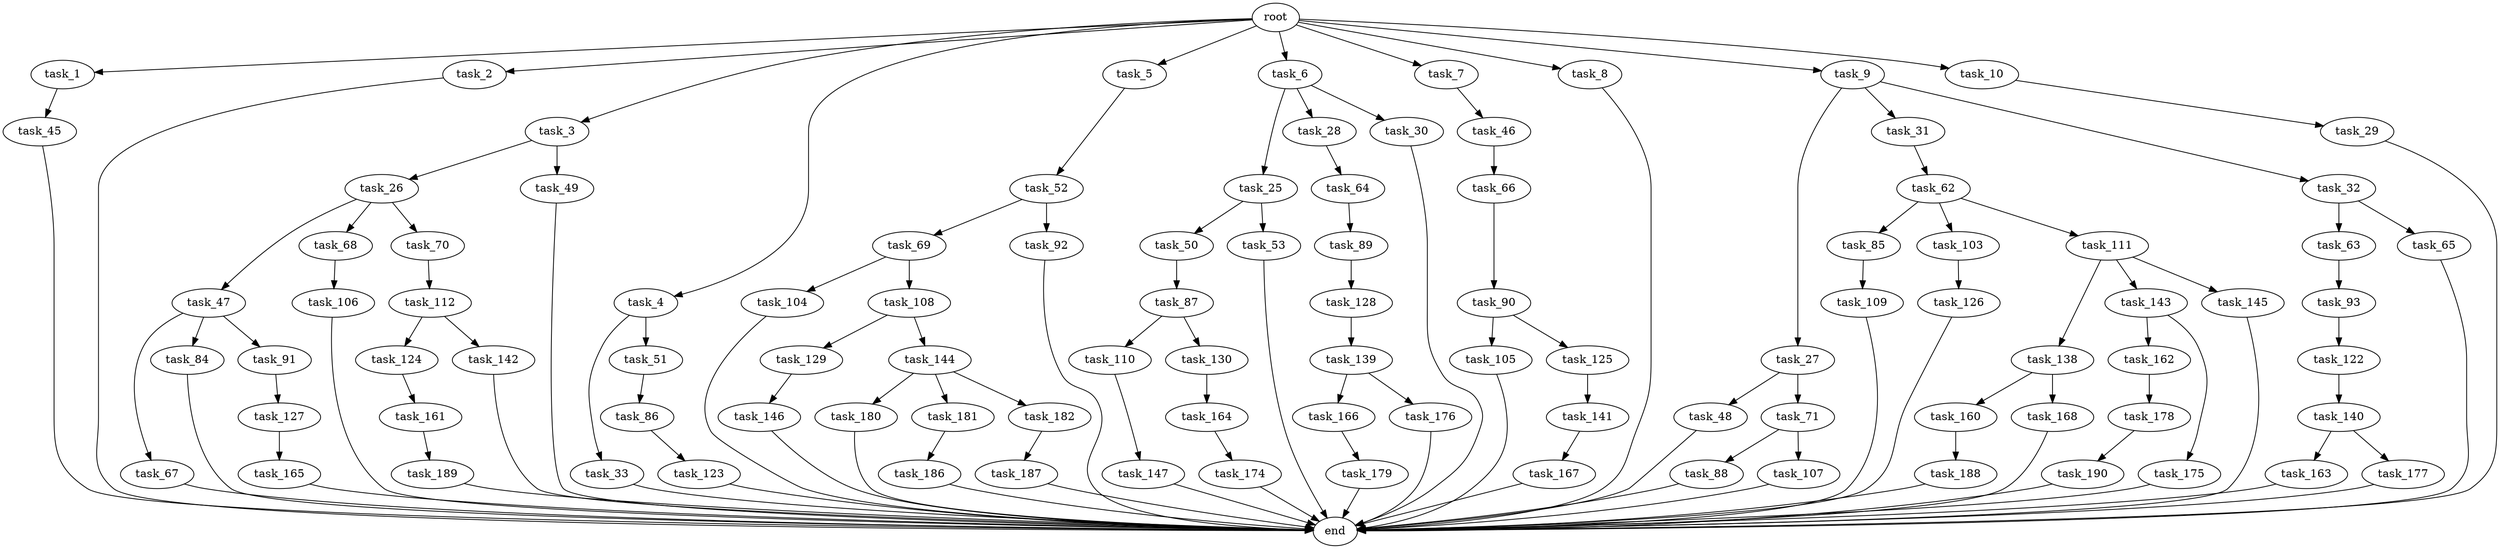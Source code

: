 digraph G {
  root [size="0.000000"];
  task_1 [size="2.048000"];
  task_2 [size="2.048000"];
  task_3 [size="2.048000"];
  task_4 [size="2.048000"];
  task_5 [size="2.048000"];
  task_6 [size="2.048000"];
  task_7 [size="2.048000"];
  task_8 [size="2.048000"];
  task_9 [size="2.048000"];
  task_10 [size="2.048000"];
  task_25 [size="154618822.656000"];
  task_26 [size="618475290.624000"];
  task_27 [size="154618822.656000"];
  task_28 [size="154618822.656000"];
  task_29 [size="274877906.944000"];
  task_30 [size="154618822.656000"];
  task_31 [size="154618822.656000"];
  task_32 [size="154618822.656000"];
  task_33 [size="154618822.656000"];
  task_45 [size="68719476.736000"];
  task_46 [size="68719476.736000"];
  task_47 [size="274877906.944000"];
  task_48 [size="1391569403.904000"];
  task_49 [size="618475290.624000"];
  task_50 [size="618475290.624000"];
  task_51 [size="154618822.656000"];
  task_52 [size="274877906.944000"];
  task_53 [size="618475290.624000"];
  task_62 [size="429496729.600000"];
  task_63 [size="618475290.624000"];
  task_64 [size="1099511627.776000"];
  task_65 [size="618475290.624000"];
  task_66 [size="1099511627.776000"];
  task_67 [size="618475290.624000"];
  task_68 [size="274877906.944000"];
  task_69 [size="274877906.944000"];
  task_70 [size="274877906.944000"];
  task_71 [size="1391569403.904000"];
  task_84 [size="618475290.624000"];
  task_85 [size="1391569403.904000"];
  task_86 [size="274877906.944000"];
  task_87 [size="1391569403.904000"];
  task_88 [size="1099511627.776000"];
  task_89 [size="154618822.656000"];
  task_90 [size="154618822.656000"];
  task_91 [size="618475290.624000"];
  task_92 [size="274877906.944000"];
  task_93 [size="1717986918.400000"];
  task_103 [size="1391569403.904000"];
  task_104 [size="1717986918.400000"];
  task_105 [size="1391569403.904000"];
  task_106 [size="841813590.016000"];
  task_107 [size="1099511627.776000"];
  task_108 [size="1717986918.400000"];
  task_109 [size="429496729.600000"];
  task_110 [size="154618822.656000"];
  task_111 [size="1391569403.904000"];
  task_112 [size="68719476.736000"];
  task_122 [size="68719476.736000"];
  task_123 [size="68719476.736000"];
  task_124 [size="154618822.656000"];
  task_125 [size="1391569403.904000"];
  task_126 [size="274877906.944000"];
  task_127 [size="154618822.656000"];
  task_128 [size="1099511627.776000"];
  task_129 [size="1391569403.904000"];
  task_130 [size="154618822.656000"];
  task_138 [size="841813590.016000"];
  task_139 [size="429496729.600000"];
  task_140 [size="1099511627.776000"];
  task_141 [size="154618822.656000"];
  task_142 [size="154618822.656000"];
  task_143 [size="841813590.016000"];
  task_144 [size="1391569403.904000"];
  task_145 [size="841813590.016000"];
  task_146 [size="841813590.016000"];
  task_147 [size="274877906.944000"];
  task_160 [size="618475290.624000"];
  task_161 [size="1099511627.776000"];
  task_162 [size="1717986918.400000"];
  task_163 [size="68719476.736000"];
  task_164 [size="618475290.624000"];
  task_165 [size="841813590.016000"];
  task_166 [size="1391569403.904000"];
  task_167 [size="154618822.656000"];
  task_168 [size="618475290.624000"];
  task_174 [size="154618822.656000"];
  task_175 [size="1717986918.400000"];
  task_176 [size="1391569403.904000"];
  task_177 [size="68719476.736000"];
  task_178 [size="429496729.600000"];
  task_179 [size="1099511627.776000"];
  task_180 [size="618475290.624000"];
  task_181 [size="618475290.624000"];
  task_182 [size="618475290.624000"];
  task_186 [size="274877906.944000"];
  task_187 [size="429496729.600000"];
  task_188 [size="1099511627.776000"];
  task_189 [size="274877906.944000"];
  task_190 [size="1099511627.776000"];
  end [size="0.000000"];

  root -> task_1 [size="1.000000"];
  root -> task_2 [size="1.000000"];
  root -> task_3 [size="1.000000"];
  root -> task_4 [size="1.000000"];
  root -> task_5 [size="1.000000"];
  root -> task_6 [size="1.000000"];
  root -> task_7 [size="1.000000"];
  root -> task_8 [size="1.000000"];
  root -> task_9 [size="1.000000"];
  root -> task_10 [size="1.000000"];
  task_1 -> task_45 [size="33554432.000000"];
  task_2 -> end [size="1.000000"];
  task_3 -> task_26 [size="301989888.000000"];
  task_3 -> task_49 [size="301989888.000000"];
  task_4 -> task_33 [size="75497472.000000"];
  task_4 -> task_51 [size="75497472.000000"];
  task_5 -> task_52 [size="134217728.000000"];
  task_6 -> task_25 [size="75497472.000000"];
  task_6 -> task_28 [size="75497472.000000"];
  task_6 -> task_30 [size="75497472.000000"];
  task_7 -> task_46 [size="33554432.000000"];
  task_8 -> end [size="1.000000"];
  task_9 -> task_27 [size="75497472.000000"];
  task_9 -> task_31 [size="75497472.000000"];
  task_9 -> task_32 [size="75497472.000000"];
  task_10 -> task_29 [size="134217728.000000"];
  task_25 -> task_50 [size="301989888.000000"];
  task_25 -> task_53 [size="301989888.000000"];
  task_26 -> task_47 [size="134217728.000000"];
  task_26 -> task_68 [size="134217728.000000"];
  task_26 -> task_70 [size="134217728.000000"];
  task_27 -> task_48 [size="679477248.000000"];
  task_27 -> task_71 [size="679477248.000000"];
  task_28 -> task_64 [size="536870912.000000"];
  task_29 -> end [size="1.000000"];
  task_30 -> end [size="1.000000"];
  task_31 -> task_62 [size="209715200.000000"];
  task_32 -> task_63 [size="301989888.000000"];
  task_32 -> task_65 [size="301989888.000000"];
  task_33 -> end [size="1.000000"];
  task_45 -> end [size="1.000000"];
  task_46 -> task_66 [size="536870912.000000"];
  task_47 -> task_67 [size="301989888.000000"];
  task_47 -> task_84 [size="301989888.000000"];
  task_47 -> task_91 [size="301989888.000000"];
  task_48 -> end [size="1.000000"];
  task_49 -> end [size="1.000000"];
  task_50 -> task_87 [size="679477248.000000"];
  task_51 -> task_86 [size="134217728.000000"];
  task_52 -> task_69 [size="134217728.000000"];
  task_52 -> task_92 [size="134217728.000000"];
  task_53 -> end [size="1.000000"];
  task_62 -> task_85 [size="679477248.000000"];
  task_62 -> task_103 [size="679477248.000000"];
  task_62 -> task_111 [size="679477248.000000"];
  task_63 -> task_93 [size="838860800.000000"];
  task_64 -> task_89 [size="75497472.000000"];
  task_65 -> end [size="1.000000"];
  task_66 -> task_90 [size="75497472.000000"];
  task_67 -> end [size="1.000000"];
  task_68 -> task_106 [size="411041792.000000"];
  task_69 -> task_104 [size="838860800.000000"];
  task_69 -> task_108 [size="838860800.000000"];
  task_70 -> task_112 [size="33554432.000000"];
  task_71 -> task_88 [size="536870912.000000"];
  task_71 -> task_107 [size="536870912.000000"];
  task_84 -> end [size="1.000000"];
  task_85 -> task_109 [size="209715200.000000"];
  task_86 -> task_123 [size="33554432.000000"];
  task_87 -> task_110 [size="75497472.000000"];
  task_87 -> task_130 [size="75497472.000000"];
  task_88 -> end [size="1.000000"];
  task_89 -> task_128 [size="536870912.000000"];
  task_90 -> task_105 [size="679477248.000000"];
  task_90 -> task_125 [size="679477248.000000"];
  task_91 -> task_127 [size="75497472.000000"];
  task_92 -> end [size="1.000000"];
  task_93 -> task_122 [size="33554432.000000"];
  task_103 -> task_126 [size="134217728.000000"];
  task_104 -> end [size="1.000000"];
  task_105 -> end [size="1.000000"];
  task_106 -> end [size="1.000000"];
  task_107 -> end [size="1.000000"];
  task_108 -> task_129 [size="679477248.000000"];
  task_108 -> task_144 [size="679477248.000000"];
  task_109 -> end [size="1.000000"];
  task_110 -> task_147 [size="134217728.000000"];
  task_111 -> task_138 [size="411041792.000000"];
  task_111 -> task_143 [size="411041792.000000"];
  task_111 -> task_145 [size="411041792.000000"];
  task_112 -> task_124 [size="75497472.000000"];
  task_112 -> task_142 [size="75497472.000000"];
  task_122 -> task_140 [size="536870912.000000"];
  task_123 -> end [size="1.000000"];
  task_124 -> task_161 [size="536870912.000000"];
  task_125 -> task_141 [size="75497472.000000"];
  task_126 -> end [size="1.000000"];
  task_127 -> task_165 [size="411041792.000000"];
  task_128 -> task_139 [size="209715200.000000"];
  task_129 -> task_146 [size="411041792.000000"];
  task_130 -> task_164 [size="301989888.000000"];
  task_138 -> task_160 [size="301989888.000000"];
  task_138 -> task_168 [size="301989888.000000"];
  task_139 -> task_166 [size="679477248.000000"];
  task_139 -> task_176 [size="679477248.000000"];
  task_140 -> task_163 [size="33554432.000000"];
  task_140 -> task_177 [size="33554432.000000"];
  task_141 -> task_167 [size="75497472.000000"];
  task_142 -> end [size="1.000000"];
  task_143 -> task_162 [size="838860800.000000"];
  task_143 -> task_175 [size="838860800.000000"];
  task_144 -> task_180 [size="301989888.000000"];
  task_144 -> task_181 [size="301989888.000000"];
  task_144 -> task_182 [size="301989888.000000"];
  task_145 -> end [size="1.000000"];
  task_146 -> end [size="1.000000"];
  task_147 -> end [size="1.000000"];
  task_160 -> task_188 [size="536870912.000000"];
  task_161 -> task_189 [size="134217728.000000"];
  task_162 -> task_178 [size="209715200.000000"];
  task_163 -> end [size="1.000000"];
  task_164 -> task_174 [size="75497472.000000"];
  task_165 -> end [size="1.000000"];
  task_166 -> task_179 [size="536870912.000000"];
  task_167 -> end [size="1.000000"];
  task_168 -> end [size="1.000000"];
  task_174 -> end [size="1.000000"];
  task_175 -> end [size="1.000000"];
  task_176 -> end [size="1.000000"];
  task_177 -> end [size="1.000000"];
  task_178 -> task_190 [size="536870912.000000"];
  task_179 -> end [size="1.000000"];
  task_180 -> end [size="1.000000"];
  task_181 -> task_186 [size="134217728.000000"];
  task_182 -> task_187 [size="209715200.000000"];
  task_186 -> end [size="1.000000"];
  task_187 -> end [size="1.000000"];
  task_188 -> end [size="1.000000"];
  task_189 -> end [size="1.000000"];
  task_190 -> end [size="1.000000"];
}
